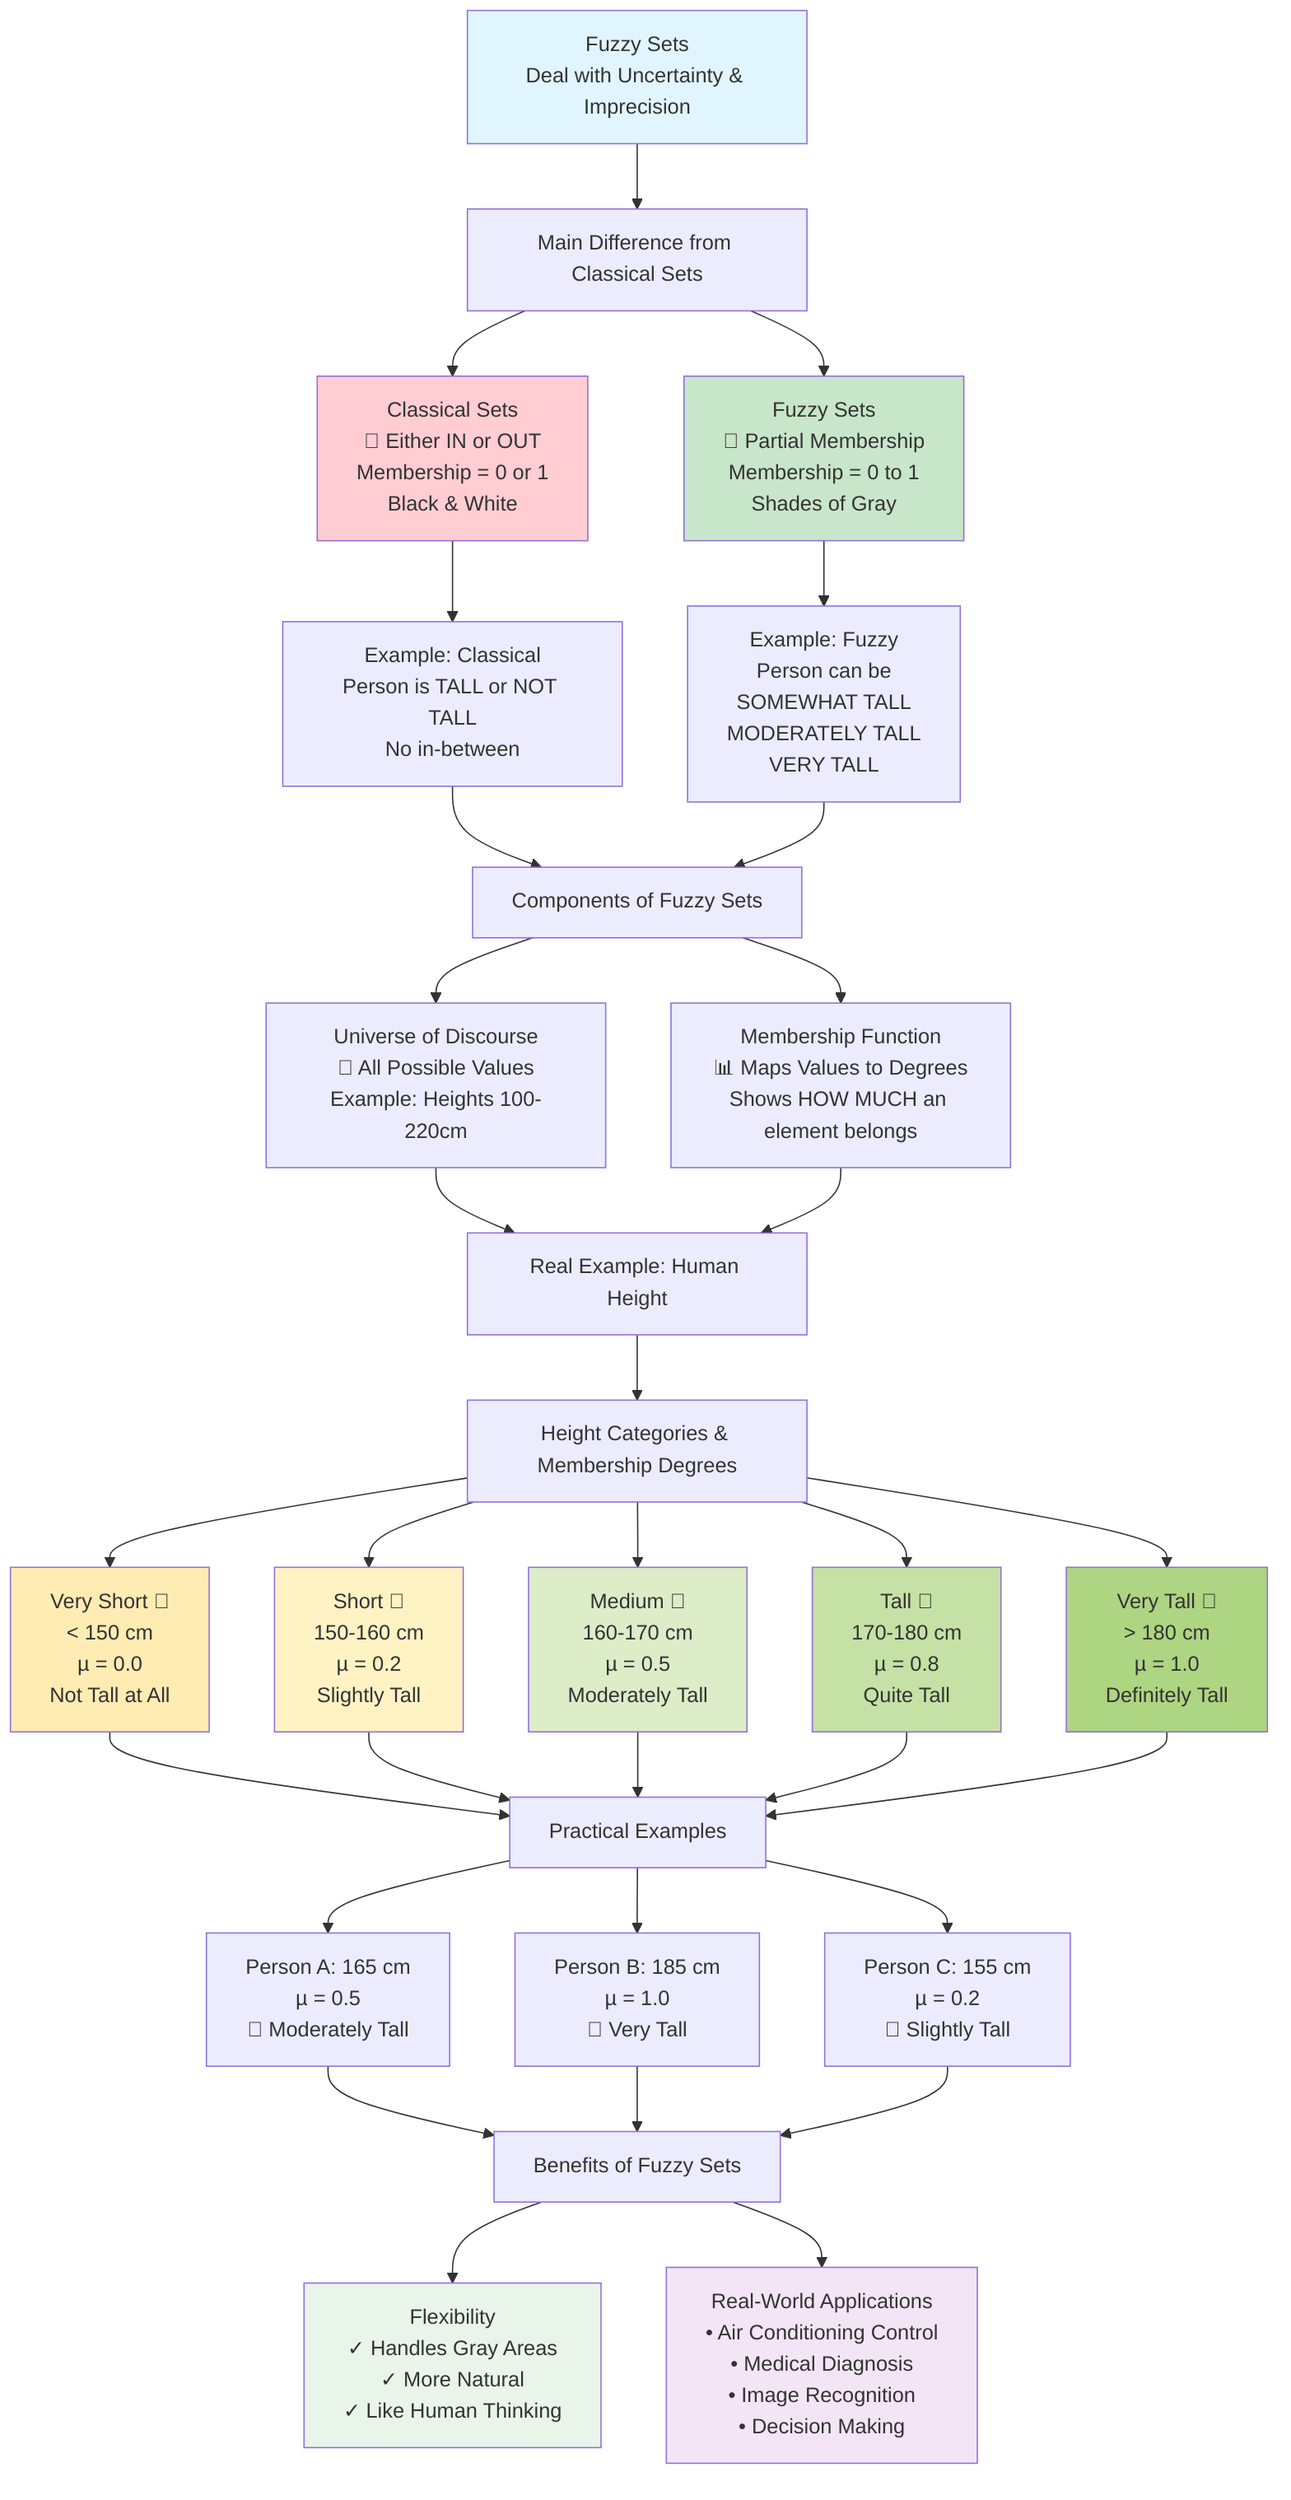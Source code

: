 flowchart TD
    A[Fuzzy Sets<br/>Deal with Uncertainty & Imprecision] --> B[Main Difference from Classical Sets]
    
    B --> C[Classical Sets<br/>🔴 Either IN or OUT<br/>Membership = 0 or 1<br/>Black & White]
    
    B --> D[Fuzzy Sets<br/>🌈 Partial Membership<br/>Membership = 0 to 1<br/>Shades of Gray]
    
    C --> E[Example: Classical<br/>Person is TALL or NOT TALL<br/>No in-between]
    
    D --> F[Example: Fuzzy<br/>Person can be<br/>SOMEWHAT TALL<br/>MODERATELY TALL<br/>VERY TALL]
    
    E --> G[Components of Fuzzy Sets]
    F --> G
    
    G --> H[Universe of Discourse<br/>📏 All Possible Values<br/>Example: Heights 100-220cm]
    
    G --> I[Membership Function<br/>📊 Maps Values to Degrees<br/>Shows HOW MUCH an element belongs]
    
    H --> J[Real Example: Human Height]
    I --> J
    
    J --> K[Height Categories & Membership Degrees]
    
    K --> L[Very Short 👶<br/>< 150 cm<br/>µ = 0.0<br/>Not Tall at All]
    
    K --> M[Short 🧒<br/>150-160 cm<br/>µ = 0.2<br/>Slightly Tall]
    
    K --> N[Medium 👤<br/>160-170 cm<br/>µ = 0.5<br/>Moderately Tall]
    
    K --> O[Tall 🏃<br/>170-180 cm<br/>µ = 0.8<br/>Quite Tall]
    
    K --> P[Very Tall 🏀<br/>> 180 cm<br/>µ = 1.0<br/>Definitely Tall]
    
    L --> Q[Practical Examples]
    M --> Q
    N --> Q
    O --> Q
    P --> Q
    
    Q --> R[Person A: 165 cm<br/>µ = 0.5<br/>🤷 Moderately Tall]
    
    Q --> S[Person B: 185 cm<br/>µ = 1.0<br/>🏀 Very Tall]
    
    Q --> T[Person C: 155 cm<br/>µ = 0.2<br/>🧒 Slightly Tall]
    
    R --> U[Benefits of Fuzzy Sets]
    S --> U
    T --> U
    
    U --> V[Flexibility<br/>✓ Handles Gray Areas<br/>✓ More Natural<br/>✓ Like Human Thinking]
    
    U --> W[Real-World Applications<br/>• Air Conditioning Control<br/>• Medical Diagnosis<br/>• Image Recognition<br/>• Decision Making]
    
    style A fill:#e1f5fe
    style C fill:#ffcdd2
    style D fill:#c8e6c9
    style L fill:#ffecb3
    style M fill:#fff3c4
    style N fill:#dcedc8
    style O fill:#c5e1a5
    style P fill:#aed581
    style V fill:#e8f5e8
    style W fill:#f3e5f5